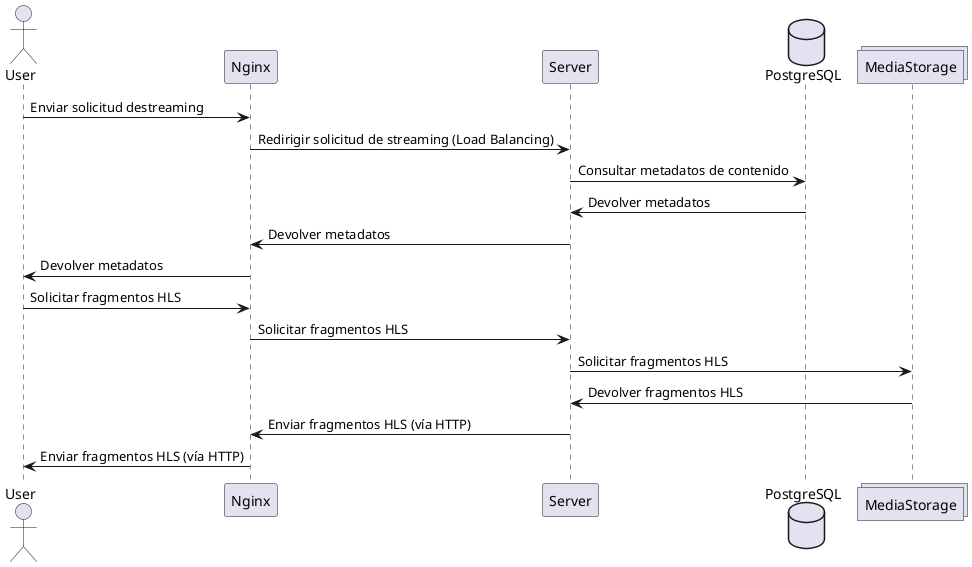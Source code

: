 @startuml
actor User

User -> Nginx: Enviar solicitud destreaming
Nginx -> Server: Redirigir solicitud de streaming (Load Balancing)
database PostgreSQL
Server -> PostgreSQL: Consultar metadatos de contenido
PostgreSQL -> Server: Devolver metadatos
Server -> Nginx: Devolver metadatos
Nginx -> User: Devolver metadatos
User -> Nginx: Solicitar fragmentos HLS
Nginx -> Server: Solicitar fragmentos HLS
collections MediaStorage
Server -> MediaStorage: Solicitar fragmentos HLS
MediaStorage -> Server: Devolver fragmentos HLS
/' Server -> Cache: Almacenar fragmentos populares (opcional) '/
Server -> Nginx: Enviar fragmentos HLS (vía HTTP)
Nginx -> User: Enviar fragmentos HLS (vía HTTP)

/' == Caching Enabled ==
User -> Nginx: Nueva solicitud para contenido cacheado
Nginx -> Server: Redirigir solicitud
Server -> Cache: Verificar si el contenido está en cache
Cache -> Server: Devolver contenido cacheado
Server -> User: Enviar contenido cacheado '/

@enduml
